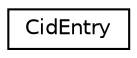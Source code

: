 digraph "Graphical Class Hierarchy"
{
  edge [fontname="Helvetica",fontsize="10",labelfontname="Helvetica",labelfontsize="10"];
  node [fontname="Helvetica",fontsize="10",shape=record];
  rankdir="LR";
  Node0 [label="CidEntry",height=0.2,width=0.4,color="black", fillcolor="white", style="filled",URL="$struct_cid_entry.html"];
}
